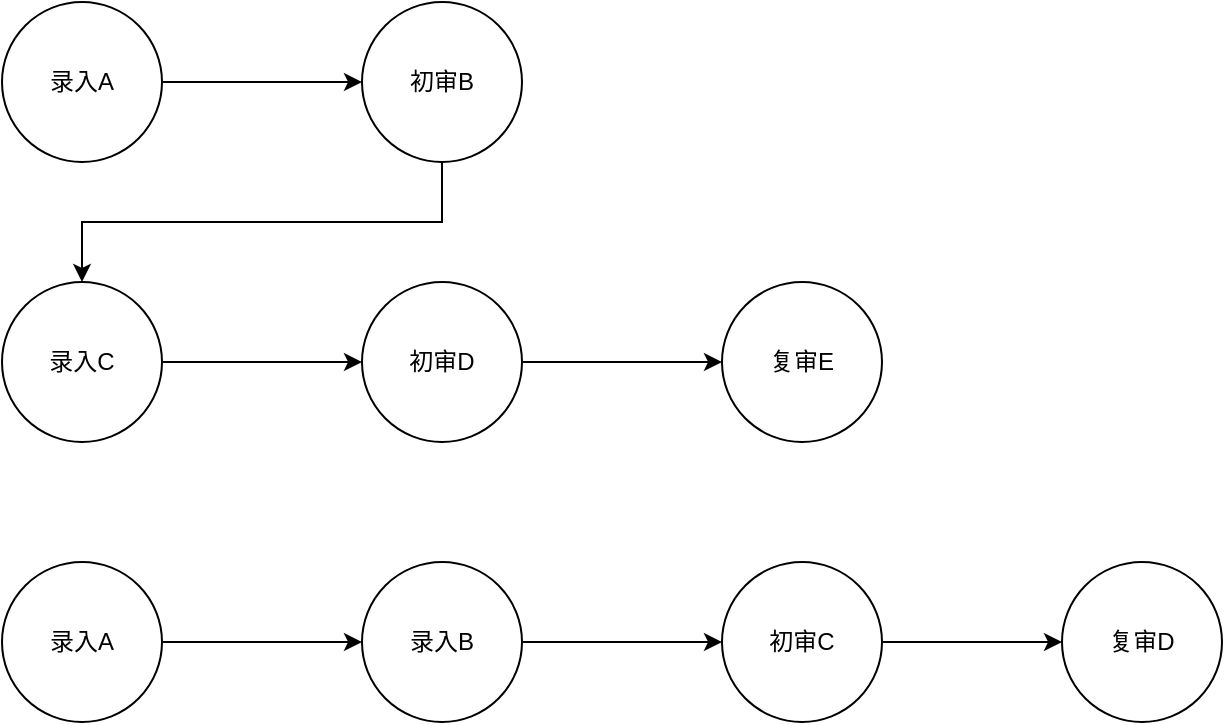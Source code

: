 <mxfile version="21.6.8" type="device" pages="2">
  <diagram name="第 1 页" id="YG8tHQEbCJrpth_to8ac">
    <mxGraphModel dx="1288" dy="942" grid="1" gridSize="10" guides="1" tooltips="1" connect="1" arrows="1" fold="1" page="1" pageScale="1" pageWidth="827" pageHeight="1169" math="0" shadow="0">
      <root>
        <mxCell id="0" />
        <mxCell id="1" parent="0" />
        <mxCell id="THalnTcQuM9FM2scMGE4-3" style="edgeStyle=orthogonalEdgeStyle;rounded=0;orthogonalLoop=1;jettySize=auto;html=1;exitX=1;exitY=0.5;exitDx=0;exitDy=0;" parent="1" source="THalnTcQuM9FM2scMGE4-1" target="THalnTcQuM9FM2scMGE4-2" edge="1">
          <mxGeometry relative="1" as="geometry" />
        </mxCell>
        <mxCell id="THalnTcQuM9FM2scMGE4-1" value="录入A" style="ellipse;whiteSpace=wrap;html=1;aspect=fixed;" parent="1" vertex="1">
          <mxGeometry x="100" y="240" width="80" height="80" as="geometry" />
        </mxCell>
        <mxCell id="THalnTcQuM9FM2scMGE4-5" style="edgeStyle=orthogonalEdgeStyle;rounded=0;orthogonalLoop=1;jettySize=auto;html=1;exitX=0.5;exitY=1;exitDx=0;exitDy=0;" parent="1" source="THalnTcQuM9FM2scMGE4-2" target="THalnTcQuM9FM2scMGE4-4" edge="1">
          <mxGeometry relative="1" as="geometry" />
        </mxCell>
        <mxCell id="THalnTcQuM9FM2scMGE4-2" value="初审B" style="ellipse;whiteSpace=wrap;html=1;aspect=fixed;" parent="1" vertex="1">
          <mxGeometry x="280" y="240" width="80" height="80" as="geometry" />
        </mxCell>
        <mxCell id="THalnTcQuM9FM2scMGE4-8" style="edgeStyle=orthogonalEdgeStyle;rounded=0;orthogonalLoop=1;jettySize=auto;html=1;exitX=1;exitY=0.5;exitDx=0;exitDy=0;entryX=0;entryY=0.5;entryDx=0;entryDy=0;" parent="1" source="THalnTcQuM9FM2scMGE4-4" target="THalnTcQuM9FM2scMGE4-7" edge="1">
          <mxGeometry relative="1" as="geometry" />
        </mxCell>
        <mxCell id="THalnTcQuM9FM2scMGE4-4" value="录入C" style="ellipse;whiteSpace=wrap;html=1;aspect=fixed;" parent="1" vertex="1">
          <mxGeometry x="100" y="380" width="80" height="80" as="geometry" />
        </mxCell>
        <mxCell id="THalnTcQuM9FM2scMGE4-10" style="edgeStyle=orthogonalEdgeStyle;rounded=0;orthogonalLoop=1;jettySize=auto;html=1;exitX=1;exitY=0.5;exitDx=0;exitDy=0;" parent="1" source="THalnTcQuM9FM2scMGE4-7" target="THalnTcQuM9FM2scMGE4-9" edge="1">
          <mxGeometry relative="1" as="geometry" />
        </mxCell>
        <mxCell id="THalnTcQuM9FM2scMGE4-7" value="初审D" style="ellipse;whiteSpace=wrap;html=1;aspect=fixed;" parent="1" vertex="1">
          <mxGeometry x="280" y="380" width="80" height="80" as="geometry" />
        </mxCell>
        <mxCell id="THalnTcQuM9FM2scMGE4-9" value="复审E" style="ellipse;whiteSpace=wrap;html=1;aspect=fixed;" parent="1" vertex="1">
          <mxGeometry x="460" y="380" width="80" height="80" as="geometry" />
        </mxCell>
        <mxCell id="THalnTcQuM9FM2scMGE4-11" style="edgeStyle=orthogonalEdgeStyle;rounded=0;orthogonalLoop=1;jettySize=auto;html=1;exitX=1;exitY=0.5;exitDx=0;exitDy=0;" parent="1" source="THalnTcQuM9FM2scMGE4-12" target="THalnTcQuM9FM2scMGE4-14" edge="1">
          <mxGeometry relative="1" as="geometry" />
        </mxCell>
        <mxCell id="THalnTcQuM9FM2scMGE4-12" value="录入A" style="ellipse;whiteSpace=wrap;html=1;aspect=fixed;" parent="1" vertex="1">
          <mxGeometry x="100" y="520" width="80" height="80" as="geometry" />
        </mxCell>
        <mxCell id="THalnTcQuM9FM2scMGE4-21" style="edgeStyle=orthogonalEdgeStyle;rounded=0;orthogonalLoop=1;jettySize=auto;html=1;exitX=1;exitY=0.5;exitDx=0;exitDy=0;" parent="1" source="THalnTcQuM9FM2scMGE4-14" target="THalnTcQuM9FM2scMGE4-20" edge="1">
          <mxGeometry relative="1" as="geometry" />
        </mxCell>
        <mxCell id="THalnTcQuM9FM2scMGE4-14" value="录入B" style="ellipse;whiteSpace=wrap;html=1;aspect=fixed;" parent="1" vertex="1">
          <mxGeometry x="280" y="520" width="80" height="80" as="geometry" />
        </mxCell>
        <mxCell id="THalnTcQuM9FM2scMGE4-19" value="复审D" style="ellipse;whiteSpace=wrap;html=1;aspect=fixed;" parent="1" vertex="1">
          <mxGeometry x="630" y="520" width="80" height="80" as="geometry" />
        </mxCell>
        <mxCell id="THalnTcQuM9FM2scMGE4-22" style="edgeStyle=orthogonalEdgeStyle;rounded=0;orthogonalLoop=1;jettySize=auto;html=1;exitX=1;exitY=0.5;exitDx=0;exitDy=0;" parent="1" source="THalnTcQuM9FM2scMGE4-20" target="THalnTcQuM9FM2scMGE4-19" edge="1">
          <mxGeometry relative="1" as="geometry" />
        </mxCell>
        <mxCell id="THalnTcQuM9FM2scMGE4-20" value="初审C" style="ellipse;whiteSpace=wrap;html=1;aspect=fixed;" parent="1" vertex="1">
          <mxGeometry x="460" y="520" width="80" height="80" as="geometry" />
        </mxCell>
      </root>
    </mxGraphModel>
  </diagram>
  <diagram id="62q08m3brNXt4M-qywV1" name="第 2 页">
    <mxGraphModel dx="1233" dy="926" grid="1" gridSize="10" guides="1" tooltips="1" connect="1" arrows="1" fold="1" page="1" pageScale="1" pageWidth="827" pageHeight="1169" math="0" shadow="0">
      <root>
        <mxCell id="0" />
        <mxCell id="1" parent="0" />
        <mxCell id="5w2jzWi7oKrIg2_5N-IF-3" style="edgeStyle=orthogonalEdgeStyle;rounded=0;orthogonalLoop=1;jettySize=auto;html=1;exitX=0.5;exitY=0;exitDx=0;exitDy=0;entryX=0.5;entryY=1;entryDx=0;entryDy=0;" edge="1" parent="1" source="5w2jzWi7oKrIg2_5N-IF-1" target="5w2jzWi7oKrIg2_5N-IF-2">
          <mxGeometry relative="1" as="geometry" />
        </mxCell>
        <mxCell id="5w2jzWi7oKrIg2_5N-IF-9" value="op_pend" style="edgeLabel;html=1;align=center;verticalAlign=middle;resizable=0;points=[];" vertex="1" connectable="0" parent="5w2jzWi7oKrIg2_5N-IF-3">
          <mxGeometry x="-0.022" y="1" relative="1" as="geometry">
            <mxPoint as="offset" />
          </mxGeometry>
        </mxCell>
        <mxCell id="5w2jzWi7oKrIg2_5N-IF-5" style="edgeStyle=orthogonalEdgeStyle;rounded=0;orthogonalLoop=1;jettySize=auto;html=1;exitX=1;exitY=0.5;exitDx=0;exitDy=0;entryX=0;entryY=0.5;entryDx=0;entryDy=0;" edge="1" parent="1" source="5w2jzWi7oKrIg2_5N-IF-1" target="5w2jzWi7oKrIg2_5N-IF-4">
          <mxGeometry relative="1" as="geometry" />
        </mxCell>
        <mxCell id="5w2jzWi7oKrIg2_5N-IF-11" value="op_pass" style="edgeLabel;html=1;align=center;verticalAlign=middle;resizable=0;points=[];" vertex="1" connectable="0" parent="5w2jzWi7oKrIg2_5N-IF-5">
          <mxGeometry x="-0.075" y="1" relative="1" as="geometry">
            <mxPoint as="offset" />
          </mxGeometry>
        </mxCell>
        <mxCell id="5w2jzWi7oKrIg2_5N-IF-31" style="edgeStyle=orthogonalEdgeStyle;rounded=0;orthogonalLoop=1;jettySize=auto;html=1;exitX=1;exitY=0.5;exitDx=0;exitDy=0;entryX=0;entryY=1;entryDx=0;entryDy=0;" edge="1" parent="1" source="5w2jzWi7oKrIg2_5N-IF-1" target="5w2jzWi7oKrIg2_5N-IF-25">
          <mxGeometry relative="1" as="geometry">
            <Array as="points">
              <mxPoint x="460" y="480" />
              <mxPoint x="460" y="668" />
            </Array>
          </mxGeometry>
        </mxCell>
        <mxCell id="5w2jzWi7oKrIg2_5N-IF-32" value="op_pass" style="edgeLabel;html=1;align=center;verticalAlign=middle;resizable=0;points=[];" vertex="1" connectable="0" parent="5w2jzWi7oKrIg2_5N-IF-31">
          <mxGeometry x="0.284" y="-1" relative="1" as="geometry">
            <mxPoint as="offset" />
          </mxGeometry>
        </mxCell>
        <mxCell id="5w2jzWi7oKrIg2_5N-IF-40" style="edgeStyle=orthogonalEdgeStyle;rounded=0;orthogonalLoop=1;jettySize=auto;html=1;exitX=1;exitY=0.5;exitDx=0;exitDy=0;entryX=0.5;entryY=0;entryDx=0;entryDy=0;" edge="1" parent="1" source="5w2jzWi7oKrIg2_5N-IF-1" target="5w2jzWi7oKrIg2_5N-IF-36">
          <mxGeometry relative="1" as="geometry">
            <Array as="points">
              <mxPoint x="460" y="480" />
              <mxPoint x="460" y="350" />
              <mxPoint x="1530" y="350" />
            </Array>
          </mxGeometry>
        </mxCell>
        <mxCell id="5w2jzWi7oKrIg2_5N-IF-72" value="op_pass" style="edgeLabel;html=1;align=center;verticalAlign=middle;resizable=0;points=[];" vertex="1" connectable="0" parent="5w2jzWi7oKrIg2_5N-IF-40">
          <mxGeometry x="0.042" y="3" relative="1" as="geometry">
            <mxPoint as="offset" />
          </mxGeometry>
        </mxCell>
        <mxCell id="5w2jzWi7oKrIg2_5N-IF-1" value="录入" style="ellipse;whiteSpace=wrap;html=1;aspect=fixed;fillColor=#fff2cc;strokeColor=#d6b656;" vertex="1" parent="1">
          <mxGeometry x="370" y="440" width="80" height="80" as="geometry" />
        </mxCell>
        <mxCell id="5w2jzWi7oKrIg2_5N-IF-6" style="edgeStyle=orthogonalEdgeStyle;rounded=0;orthogonalLoop=1;jettySize=auto;html=1;exitX=0;exitY=0.5;exitDx=0;exitDy=0;entryX=0;entryY=0.5;entryDx=0;entryDy=0;" edge="1" parent="1" source="5w2jzWi7oKrIg2_5N-IF-2" target="5w2jzWi7oKrIg2_5N-IF-1">
          <mxGeometry relative="1" as="geometry" />
        </mxCell>
        <mxCell id="5w2jzWi7oKrIg2_5N-IF-21" style="edgeStyle=orthogonalEdgeStyle;rounded=0;orthogonalLoop=1;jettySize=auto;html=1;exitX=0.5;exitY=0;exitDx=0;exitDy=0;entryX=0;entryY=0.5;entryDx=0;entryDy=0;" edge="1" parent="1" source="5w2jzWi7oKrIg2_5N-IF-2" target="5w2jzWi7oKrIg2_5N-IF-20">
          <mxGeometry relative="1" as="geometry" />
        </mxCell>
        <mxCell id="5w2jzWi7oKrIg2_5N-IF-2" value="缺陷挂起" style="ellipse;whiteSpace=wrap;html=1;aspect=fixed;" vertex="1" parent="1">
          <mxGeometry x="370" y="270" width="80" height="80" as="geometry" />
        </mxCell>
        <mxCell id="5w2jzWi7oKrIg2_5N-IF-7" style="edgeStyle=orthogonalEdgeStyle;rounded=0;orthogonalLoop=1;jettySize=auto;html=1;exitX=0.5;exitY=1;exitDx=0;exitDy=0;entryX=0.5;entryY=1;entryDx=0;entryDy=0;" edge="1" parent="1" source="5w2jzWi7oKrIg2_5N-IF-4" target="5w2jzWi7oKrIg2_5N-IF-1">
          <mxGeometry relative="1" as="geometry" />
        </mxCell>
        <mxCell id="5w2jzWi7oKrIg2_5N-IF-8" value="打回/ op_back" style="edgeLabel;html=1;align=center;verticalAlign=middle;resizable=0;points=[];" vertex="1" connectable="0" parent="5w2jzWi7oKrIg2_5N-IF-7">
          <mxGeometry x="0.09" y="-2" relative="1" as="geometry">
            <mxPoint as="offset" />
          </mxGeometry>
        </mxCell>
        <mxCell id="5w2jzWi7oKrIg2_5N-IF-12" style="edgeStyle=orthogonalEdgeStyle;rounded=0;orthogonalLoop=1;jettySize=auto;html=1;exitX=1;exitY=0.5;exitDx=0;exitDy=0;entryX=0;entryY=0.5;entryDx=0;entryDy=0;" edge="1" parent="1" source="5w2jzWi7oKrIg2_5N-IF-4" target="5w2jzWi7oKrIg2_5N-IF-10">
          <mxGeometry relative="1" as="geometry" />
        </mxCell>
        <mxCell id="5w2jzWi7oKrIg2_5N-IF-13" value="op_pass" style="edgeLabel;html=1;align=center;verticalAlign=middle;resizable=0;points=[];" vertex="1" connectable="0" parent="5w2jzWi7oKrIg2_5N-IF-12">
          <mxGeometry x="-0.15" relative="1" as="geometry">
            <mxPoint as="offset" />
          </mxGeometry>
        </mxCell>
        <mxCell id="5w2jzWi7oKrIg2_5N-IF-4" value="理算" style="ellipse;whiteSpace=wrap;html=1;aspect=fixed;fillColor=#dae8fc;strokeColor=#6c8ebf;" vertex="1" parent="1">
          <mxGeometry x="530" y="440" width="80" height="80" as="geometry" />
        </mxCell>
        <mxCell id="5w2jzWi7oKrIg2_5N-IF-15" style="edgeStyle=orthogonalEdgeStyle;rounded=0;orthogonalLoop=1;jettySize=auto;html=1;exitX=0.5;exitY=0;exitDx=0;exitDy=0;entryX=0.5;entryY=0;entryDx=0;entryDy=0;" edge="1" parent="1" source="5w2jzWi7oKrIg2_5N-IF-10" target="5w2jzWi7oKrIg2_5N-IF-36">
          <mxGeometry relative="1" as="geometry">
            <mxPoint x="810" y="150" as="targetPoint" />
            <Array as="points">
              <mxPoint x="730" y="380" />
              <mxPoint x="1530" y="380" />
            </Array>
          </mxGeometry>
        </mxCell>
        <mxCell id="5w2jzWi7oKrIg2_5N-IF-16" value="op_pass" style="edgeLabel;html=1;align=center;verticalAlign=middle;resizable=0;points=[];" vertex="1" connectable="0" parent="5w2jzWi7oKrIg2_5N-IF-15">
          <mxGeometry x="-0.108" relative="1" as="geometry">
            <mxPoint y="15" as="offset" />
          </mxGeometry>
        </mxCell>
        <mxCell id="5w2jzWi7oKrIg2_5N-IF-18" style="edgeStyle=orthogonalEdgeStyle;rounded=0;orthogonalLoop=1;jettySize=auto;html=1;exitX=1;exitY=0.5;exitDx=0;exitDy=0;entryX=0;entryY=0.5;entryDx=0;entryDy=0;" edge="1" parent="1" source="5w2jzWi7oKrIg2_5N-IF-10" target="5w2jzWi7oKrIg2_5N-IF-17">
          <mxGeometry relative="1" as="geometry" />
        </mxCell>
        <mxCell id="5w2jzWi7oKrIg2_5N-IF-19" value="op_pass" style="edgeLabel;html=1;align=center;verticalAlign=middle;resizable=0;points=[];" vertex="1" connectable="0" parent="5w2jzWi7oKrIg2_5N-IF-18">
          <mxGeometry x="-0.125" relative="1" as="geometry">
            <mxPoint as="offset" />
          </mxGeometry>
        </mxCell>
        <mxCell id="5w2jzWi7oKrIg2_5N-IF-10" value="风控" style="ellipse;whiteSpace=wrap;html=1;aspect=fixed;fillColor=#dae8fc;strokeColor=#6c8ebf;" vertex="1" parent="1">
          <mxGeometry x="690" y="440" width="80" height="80" as="geometry" />
        </mxCell>
        <mxCell id="5w2jzWi7oKrIg2_5N-IF-23" style="edgeStyle=orthogonalEdgeStyle;rounded=0;orthogonalLoop=1;jettySize=auto;html=1;exitX=1;exitY=0.5;exitDx=0;exitDy=0;" edge="1" parent="1" source="5w2jzWi7oKrIg2_5N-IF-17" target="5w2jzWi7oKrIg2_5N-IF-22">
          <mxGeometry relative="1" as="geometry" />
        </mxCell>
        <mxCell id="5w2jzWi7oKrIg2_5N-IF-24" value="op_pass" style="edgeLabel;html=1;align=center;verticalAlign=middle;resizable=0;points=[];" vertex="1" connectable="0" parent="5w2jzWi7oKrIg2_5N-IF-23">
          <mxGeometry x="-0.075" relative="1" as="geometry">
            <mxPoint as="offset" />
          </mxGeometry>
        </mxCell>
        <mxCell id="5w2jzWi7oKrIg2_5N-IF-26" style="edgeStyle=orthogonalEdgeStyle;rounded=0;orthogonalLoop=1;jettySize=auto;html=1;exitX=0.5;exitY=1;exitDx=0;exitDy=0;" edge="1" parent="1" source="5w2jzWi7oKrIg2_5N-IF-17" target="5w2jzWi7oKrIg2_5N-IF-25">
          <mxGeometry relative="1" as="geometry" />
        </mxCell>
        <mxCell id="5w2jzWi7oKrIg2_5N-IF-47" value="op_back" style="edgeLabel;html=1;align=center;verticalAlign=middle;resizable=0;points=[];" vertex="1" connectable="0" parent="5w2jzWi7oKrIg2_5N-IF-26">
          <mxGeometry x="-0.125" y="1" relative="1" as="geometry">
            <mxPoint as="offset" />
          </mxGeometry>
        </mxCell>
        <mxCell id="5w2jzWi7oKrIg2_5N-IF-51" style="edgeStyle=orthogonalEdgeStyle;rounded=0;orthogonalLoop=1;jettySize=auto;html=1;exitX=0.5;exitY=0;exitDx=0;exitDy=0;entryX=0.5;entryY=0;entryDx=0;entryDy=0;" edge="1" parent="1" source="5w2jzWi7oKrIg2_5N-IF-17" target="5w2jzWi7oKrIg2_5N-IF-36">
          <mxGeometry relative="1" as="geometry">
            <Array as="points">
              <mxPoint x="890" y="400" />
              <mxPoint x="1530" y="400" />
            </Array>
          </mxGeometry>
        </mxCell>
        <mxCell id="5w2jzWi7oKrIg2_5N-IF-52" value="op_pass" style="edgeLabel;html=1;align=center;verticalAlign=middle;resizable=0;points=[];" vertex="1" connectable="0" parent="5w2jzWi7oKrIg2_5N-IF-51">
          <mxGeometry relative="1" as="geometry">
            <mxPoint as="offset" />
          </mxGeometry>
        </mxCell>
        <mxCell id="5w2jzWi7oKrIg2_5N-IF-62" style="edgeStyle=orthogonalEdgeStyle;rounded=0;orthogonalLoop=1;jettySize=auto;html=1;exitX=1;exitY=0.5;exitDx=0;exitDy=0;entryX=0;entryY=0.5;entryDx=0;entryDy=0;" edge="1" parent="1" source="5w2jzWi7oKrIg2_5N-IF-17" target="5w2jzWi7oKrIg2_5N-IF-38">
          <mxGeometry relative="1" as="geometry">
            <Array as="points">
              <mxPoint x="940" y="480" />
              <mxPoint x="940" y="640" />
            </Array>
          </mxGeometry>
        </mxCell>
        <mxCell id="5w2jzWi7oKrIg2_5N-IF-63" value="op_pass" style="edgeLabel;html=1;align=center;verticalAlign=middle;resizable=0;points=[];" vertex="1" connectable="0" parent="5w2jzWi7oKrIg2_5N-IF-62">
          <mxGeometry x="-0.65" y="-1" relative="1" as="geometry">
            <mxPoint as="offset" />
          </mxGeometry>
        </mxCell>
        <mxCell id="5w2jzWi7oKrIg2_5N-IF-17" value="初审" style="ellipse;whiteSpace=wrap;html=1;aspect=fixed;fillColor=#fff2cc;strokeColor=#d6b656;" vertex="1" parent="1">
          <mxGeometry x="850" y="440" width="80" height="80" as="geometry" />
        </mxCell>
        <mxCell id="5w2jzWi7oKrIg2_5N-IF-20" value="撤案" style="ellipse;whiteSpace=wrap;html=1;aspect=fixed;" vertex="1" parent="1">
          <mxGeometry x="530" y="110" width="80" height="80" as="geometry" />
        </mxCell>
        <mxCell id="5w2jzWi7oKrIg2_5N-IF-42" style="edgeStyle=orthogonalEdgeStyle;rounded=0;orthogonalLoop=1;jettySize=auto;html=1;exitX=1;exitY=0.5;exitDx=0;exitDy=0;entryX=0;entryY=0.5;entryDx=0;entryDy=0;" edge="1" parent="1" source="5w2jzWi7oKrIg2_5N-IF-22" target="5w2jzWi7oKrIg2_5N-IF-33">
          <mxGeometry relative="1" as="geometry" />
        </mxCell>
        <mxCell id="5w2jzWi7oKrIg2_5N-IF-45" value="op_pass" style="edgeLabel;html=1;align=center;verticalAlign=middle;resizable=0;points=[];" vertex="1" connectable="0" parent="5w2jzWi7oKrIg2_5N-IF-42">
          <mxGeometry x="0.1" y="-1" relative="1" as="geometry">
            <mxPoint as="offset" />
          </mxGeometry>
        </mxCell>
        <mxCell id="5w2jzWi7oKrIg2_5N-IF-43" style="edgeStyle=orthogonalEdgeStyle;rounded=0;orthogonalLoop=1;jettySize=auto;html=1;exitX=1;exitY=0.5;exitDx=0;exitDy=0;" edge="1" parent="1" source="5w2jzWi7oKrIg2_5N-IF-22" target="5w2jzWi7oKrIg2_5N-IF-36">
          <mxGeometry relative="1" as="geometry">
            <Array as="points">
              <mxPoint x="1110" y="480" />
              <mxPoint x="1110" y="420" />
              <mxPoint x="1530" y="420" />
            </Array>
          </mxGeometry>
        </mxCell>
        <mxCell id="5w2jzWi7oKrIg2_5N-IF-44" value="op_pass" style="edgeLabel;html=1;align=center;verticalAlign=middle;resizable=0;points=[];" vertex="1" connectable="0" parent="5w2jzWi7oKrIg2_5N-IF-43">
          <mxGeometry x="0.117" y="2" relative="1" as="geometry">
            <mxPoint as="offset" />
          </mxGeometry>
        </mxCell>
        <mxCell id="5w2jzWi7oKrIg2_5N-IF-60" style="edgeStyle=orthogonalEdgeStyle;rounded=0;orthogonalLoop=1;jettySize=auto;html=1;exitX=1;exitY=0.5;exitDx=0;exitDy=0;entryX=0;entryY=0.5;entryDx=0;entryDy=0;" edge="1" parent="1" source="5w2jzWi7oKrIg2_5N-IF-22" target="5w2jzWi7oKrIg2_5N-IF-38">
          <mxGeometry relative="1" as="geometry">
            <Array as="points">
              <mxPoint x="1110" y="480" />
              <mxPoint x="1110" y="640" />
            </Array>
          </mxGeometry>
        </mxCell>
        <mxCell id="5w2jzWi7oKrIg2_5N-IF-61" value="op_pass" style="edgeLabel;html=1;align=center;verticalAlign=middle;resizable=0;points=[];" vertex="1" connectable="0" parent="5w2jzWi7oKrIg2_5N-IF-60">
          <mxGeometry x="-0.511" y="1" relative="1" as="geometry">
            <mxPoint as="offset" />
          </mxGeometry>
        </mxCell>
        <mxCell id="5w2jzWi7oKrIg2_5N-IF-64" style="edgeStyle=orthogonalEdgeStyle;rounded=0;orthogonalLoop=1;jettySize=auto;html=1;exitX=0.5;exitY=0;exitDx=0;exitDy=0;entryX=1;entryY=0.5;entryDx=0;entryDy=0;" edge="1" parent="1" source="5w2jzWi7oKrIg2_5N-IF-22" target="5w2jzWi7oKrIg2_5N-IF-20">
          <mxGeometry relative="1" as="geometry" />
        </mxCell>
        <mxCell id="5w2jzWi7oKrIg2_5N-IF-70" style="edgeStyle=orthogonalEdgeStyle;rounded=0;orthogonalLoop=1;jettySize=auto;html=1;exitX=0.5;exitY=1;exitDx=0;exitDy=0;entryX=1;entryY=1;entryDx=0;entryDy=0;" edge="1" parent="1" source="5w2jzWi7oKrIg2_5N-IF-22" target="5w2jzWi7oKrIg2_5N-IF-17">
          <mxGeometry relative="1" as="geometry">
            <Array as="points">
              <mxPoint x="1050" y="540" />
              <mxPoint x="918" y="540" />
            </Array>
          </mxGeometry>
        </mxCell>
        <mxCell id="5w2jzWi7oKrIg2_5N-IF-71" value="op_back" style="edgeLabel;html=1;align=center;verticalAlign=middle;resizable=0;points=[];" vertex="1" connectable="0" parent="5w2jzWi7oKrIg2_5N-IF-70">
          <mxGeometry x="-0.051" y="-1" relative="1" as="geometry">
            <mxPoint as="offset" />
          </mxGeometry>
        </mxCell>
        <mxCell id="5w2jzWi7oKrIg2_5N-IF-22" value="复核" style="ellipse;whiteSpace=wrap;html=1;aspect=fixed;fillColor=#fff2cc;strokeColor=#d6b656;" vertex="1" parent="1">
          <mxGeometry x="1010" y="440" width="80" height="80" as="geometry" />
        </mxCell>
        <mxCell id="5w2jzWi7oKrIg2_5N-IF-27" style="edgeStyle=orthogonalEdgeStyle;rounded=0;orthogonalLoop=1;jettySize=auto;html=1;exitX=0;exitY=0.5;exitDx=0;exitDy=0;" edge="1" parent="1" source="5w2jzWi7oKrIg2_5N-IF-25" target="5w2jzWi7oKrIg2_5N-IF-10">
          <mxGeometry relative="1" as="geometry" />
        </mxCell>
        <mxCell id="5w2jzWi7oKrIg2_5N-IF-28" value="op_pass" style="edgeLabel;html=1;align=center;verticalAlign=middle;resizable=0;points=[];" vertex="1" connectable="0" parent="5w2jzWi7oKrIg2_5N-IF-27">
          <mxGeometry x="0.025" y="-1" relative="1" as="geometry">
            <mxPoint as="offset" />
          </mxGeometry>
        </mxCell>
        <mxCell id="5w2jzWi7oKrIg2_5N-IF-29" style="edgeStyle=orthogonalEdgeStyle;rounded=0;orthogonalLoop=1;jettySize=auto;html=1;exitX=0.5;exitY=1;exitDx=0;exitDy=0;" edge="1" parent="1" source="5w2jzWi7oKrIg2_5N-IF-25" target="5w2jzWi7oKrIg2_5N-IF-1">
          <mxGeometry relative="1" as="geometry" />
        </mxCell>
        <mxCell id="5w2jzWi7oKrIg2_5N-IF-30" value="op_back" style="edgeLabel;html=1;align=center;verticalAlign=middle;resizable=0;points=[];" vertex="1" connectable="0" parent="5w2jzWi7oKrIg2_5N-IF-29">
          <mxGeometry x="-0.232" y="1" relative="1" as="geometry">
            <mxPoint as="offset" />
          </mxGeometry>
        </mxCell>
        <mxCell id="5w2jzWi7oKrIg2_5N-IF-25" value="录入质检" style="ellipse;whiteSpace=wrap;html=1;aspect=fixed;fillColor=#f8cecc;strokeColor=#b85450;" vertex="1" parent="1">
          <mxGeometry x="850" y="600" width="80" height="80" as="geometry" />
        </mxCell>
        <mxCell id="5w2jzWi7oKrIg2_5N-IF-35" style="edgeStyle=orthogonalEdgeStyle;rounded=0;orthogonalLoop=1;jettySize=auto;html=1;exitX=1;exitY=0.5;exitDx=0;exitDy=0;entryX=0;entryY=0.5;entryDx=0;entryDy=0;" edge="1" parent="1" source="5w2jzWi7oKrIg2_5N-IF-33" target="5w2jzWi7oKrIg2_5N-IF-34">
          <mxGeometry relative="1" as="geometry" />
        </mxCell>
        <mxCell id="5w2jzWi7oKrIg2_5N-IF-54" value="op_pass" style="edgeLabel;html=1;align=center;verticalAlign=middle;resizable=0;points=[];" vertex="1" connectable="0" parent="5w2jzWi7oKrIg2_5N-IF-35">
          <mxGeometry x="-0.05" y="2" relative="1" as="geometry">
            <mxPoint as="offset" />
          </mxGeometry>
        </mxCell>
        <mxCell id="5w2jzWi7oKrIg2_5N-IF-46" style="edgeStyle=orthogonalEdgeStyle;rounded=0;orthogonalLoop=1;jettySize=auto;html=1;exitX=0.5;exitY=1;exitDx=0;exitDy=0;entryX=1;entryY=1;entryDx=0;entryDy=0;" edge="1" parent="1" source="5w2jzWi7oKrIg2_5N-IF-33" target="5w2jzWi7oKrIg2_5N-IF-17">
          <mxGeometry relative="1" as="geometry">
            <Array as="points">
              <mxPoint x="1210" y="560" />
              <mxPoint x="918" y="560" />
            </Array>
          </mxGeometry>
        </mxCell>
        <mxCell id="5w2jzWi7oKrIg2_5N-IF-48" value="op_back" style="edgeLabel;html=1;align=center;verticalAlign=middle;resizable=0;points=[];" vertex="1" connectable="0" parent="5w2jzWi7oKrIg2_5N-IF-46">
          <mxGeometry x="-0.027" y="1" relative="1" as="geometry">
            <mxPoint as="offset" />
          </mxGeometry>
        </mxCell>
        <mxCell id="5w2jzWi7oKrIg2_5N-IF-58" style="edgeStyle=orthogonalEdgeStyle;rounded=0;orthogonalLoop=1;jettySize=auto;html=1;exitX=1;exitY=0.5;exitDx=0;exitDy=0;entryX=0;entryY=0.5;entryDx=0;entryDy=0;" edge="1" parent="1" source="5w2jzWi7oKrIg2_5N-IF-33" target="5w2jzWi7oKrIg2_5N-IF-38">
          <mxGeometry relative="1" as="geometry">
            <Array as="points">
              <mxPoint x="1260" y="480" />
              <mxPoint x="1260" y="640" />
            </Array>
          </mxGeometry>
        </mxCell>
        <mxCell id="5w2jzWi7oKrIg2_5N-IF-59" value="op_pass" style="edgeLabel;html=1;align=center;verticalAlign=middle;resizable=0;points=[];" vertex="1" connectable="0" parent="5w2jzWi7oKrIg2_5N-IF-58">
          <mxGeometry x="-0.385" y="-1" relative="1" as="geometry">
            <mxPoint as="offset" />
          </mxGeometry>
        </mxCell>
        <mxCell id="5w2jzWi7oKrIg2_5N-IF-65" style="edgeStyle=orthogonalEdgeStyle;rounded=0;orthogonalLoop=1;jettySize=auto;html=1;exitX=0.5;exitY=0;exitDx=0;exitDy=0;entryX=1;entryY=0.5;entryDx=0;entryDy=0;" edge="1" parent="1" source="5w2jzWi7oKrIg2_5N-IF-33" target="5w2jzWi7oKrIg2_5N-IF-20">
          <mxGeometry relative="1" as="geometry" />
        </mxCell>
        <mxCell id="5w2jzWi7oKrIg2_5N-IF-33" value="质检" style="ellipse;whiteSpace=wrap;html=1;aspect=fixed;fillColor=#fff2cc;strokeColor=#d6b656;" vertex="1" parent="1">
          <mxGeometry x="1170" y="440" width="80" height="80" as="geometry" />
        </mxCell>
        <mxCell id="5w2jzWi7oKrIg2_5N-IF-49" style="edgeStyle=orthogonalEdgeStyle;rounded=0;orthogonalLoop=1;jettySize=auto;html=1;exitX=0.5;exitY=1;exitDx=0;exitDy=0;entryX=1;entryY=1;entryDx=0;entryDy=0;" edge="1" parent="1" source="5w2jzWi7oKrIg2_5N-IF-34" target="5w2jzWi7oKrIg2_5N-IF-17">
          <mxGeometry relative="1" as="geometry">
            <Array as="points">
              <mxPoint x="1370" y="580" />
              <mxPoint x="918" y="580" />
            </Array>
          </mxGeometry>
        </mxCell>
        <mxCell id="5w2jzWi7oKrIg2_5N-IF-50" value="op_back" style="edgeLabel;html=1;align=center;verticalAlign=middle;resizable=0;points=[];" vertex="1" connectable="0" parent="5w2jzWi7oKrIg2_5N-IF-49">
          <mxGeometry x="-0.563" relative="1" as="geometry">
            <mxPoint as="offset" />
          </mxGeometry>
        </mxCell>
        <mxCell id="5w2jzWi7oKrIg2_5N-IF-53" style="edgeStyle=orthogonalEdgeStyle;rounded=0;orthogonalLoop=1;jettySize=auto;html=1;exitX=1;exitY=0.5;exitDx=0;exitDy=0;entryX=0;entryY=0.5;entryDx=0;entryDy=0;" edge="1" parent="1" source="5w2jzWi7oKrIg2_5N-IF-34" target="5w2jzWi7oKrIg2_5N-IF-36">
          <mxGeometry relative="1" as="geometry" />
        </mxCell>
        <mxCell id="5w2jzWi7oKrIg2_5N-IF-55" value="op_pass" style="edgeLabel;html=1;align=center;verticalAlign=middle;resizable=0;points=[];" vertex="1" connectable="0" parent="5w2jzWi7oKrIg2_5N-IF-53">
          <mxGeometry x="-0.1" y="-1" relative="1" as="geometry">
            <mxPoint as="offset" />
          </mxGeometry>
        </mxCell>
        <mxCell id="5w2jzWi7oKrIg2_5N-IF-56" style="edgeStyle=orthogonalEdgeStyle;rounded=0;orthogonalLoop=1;jettySize=auto;html=1;exitX=1;exitY=0.5;exitDx=0;exitDy=0;entryX=0;entryY=0.5;entryDx=0;entryDy=0;" edge="1" parent="1" source="5w2jzWi7oKrIg2_5N-IF-34" target="5w2jzWi7oKrIg2_5N-IF-38">
          <mxGeometry relative="1" as="geometry">
            <Array as="points">
              <mxPoint x="1420" y="480" />
              <mxPoint x="1420" y="640" />
            </Array>
          </mxGeometry>
        </mxCell>
        <mxCell id="5w2jzWi7oKrIg2_5N-IF-57" value="op_pass" style="edgeLabel;html=1;align=center;verticalAlign=middle;resizable=0;points=[];" vertex="1" connectable="0" parent="5w2jzWi7oKrIg2_5N-IF-56">
          <mxGeometry x="-0.267" y="-1" relative="1" as="geometry">
            <mxPoint as="offset" />
          </mxGeometry>
        </mxCell>
        <mxCell id="5w2jzWi7oKrIg2_5N-IF-66" style="edgeStyle=orthogonalEdgeStyle;rounded=0;orthogonalLoop=1;jettySize=auto;html=1;exitX=0.5;exitY=0;exitDx=0;exitDy=0;entryX=1;entryY=0.5;entryDx=0;entryDy=0;" edge="1" parent="1" source="5w2jzWi7oKrIg2_5N-IF-34" target="5w2jzWi7oKrIg2_5N-IF-20">
          <mxGeometry relative="1" as="geometry" />
        </mxCell>
        <mxCell id="5w2jzWi7oKrIg2_5N-IF-34" value="质检复核" style="ellipse;whiteSpace=wrap;html=1;aspect=fixed;fillColor=#fff2cc;strokeColor=#d6b656;" vertex="1" parent="1">
          <mxGeometry x="1330" y="440" width="80" height="80" as="geometry" />
        </mxCell>
        <mxCell id="5w2jzWi7oKrIg2_5N-IF-39" style="edgeStyle=orthogonalEdgeStyle;rounded=0;orthogonalLoop=1;jettySize=auto;html=1;exitX=0.5;exitY=1;exitDx=0;exitDy=0;" edge="1" parent="1" source="5w2jzWi7oKrIg2_5N-IF-36" target="5w2jzWi7oKrIg2_5N-IF-38">
          <mxGeometry relative="1" as="geometry" />
        </mxCell>
        <mxCell id="5w2jzWi7oKrIg2_5N-IF-67" style="edgeStyle=orthogonalEdgeStyle;rounded=0;orthogonalLoop=1;jettySize=auto;html=1;exitX=1;exitY=0.5;exitDx=0;exitDy=0;entryX=0.5;entryY=1;entryDx=0;entryDy=0;" edge="1" parent="1" source="5w2jzWi7oKrIg2_5N-IF-36" target="5w2jzWi7oKrIg2_5N-IF-1">
          <mxGeometry relative="1" as="geometry">
            <Array as="points">
              <mxPoint x="1590" y="480" />
              <mxPoint x="1590" y="750" />
              <mxPoint x="410" y="750" />
            </Array>
          </mxGeometry>
        </mxCell>
        <mxCell id="5w2jzWi7oKrIg2_5N-IF-68" value="op_pass" style="edgeLabel;html=1;align=center;verticalAlign=middle;resizable=0;points=[];" vertex="1" connectable="0" parent="5w2jzWi7oKrIg2_5N-IF-67">
          <mxGeometry x="0.034" relative="1" as="geometry">
            <mxPoint as="offset" />
          </mxGeometry>
        </mxCell>
        <mxCell id="5w2jzWi7oKrIg2_5N-IF-36" value="终审" style="ellipse;whiteSpace=wrap;html=1;aspect=fixed;fillColor=#fff2cc;strokeColor=#d6b656;" vertex="1" parent="1">
          <mxGeometry x="1490" y="440" width="80" height="80" as="geometry" />
        </mxCell>
        <mxCell id="5w2jzWi7oKrIg2_5N-IF-38" value="结案" style="ellipse;whiteSpace=wrap;html=1;aspect=fixed;" vertex="1" parent="1">
          <mxGeometry x="1490" y="600" width="80" height="80" as="geometry" />
        </mxCell>
      </root>
    </mxGraphModel>
  </diagram>
</mxfile>
